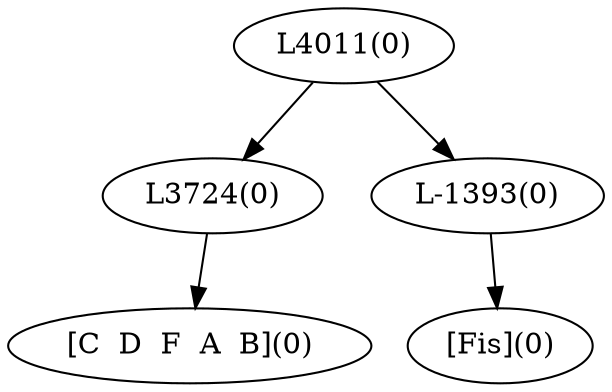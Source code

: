 digraph sample{
"L3724(0)"->"[C  D  F  A  B](0)"
"L-1393(0)"->"[Fis](0)"
"L4011(0)"->"L3724(0)"
"L4011(0)"->"L-1393(0)"
{rank = min; "L4011(0)"}
{rank = same; "L3724(0)"; "L-1393(0)";}
{rank = max; "[C  D  F  A  B](0)"; "[Fis](0)";}
}
